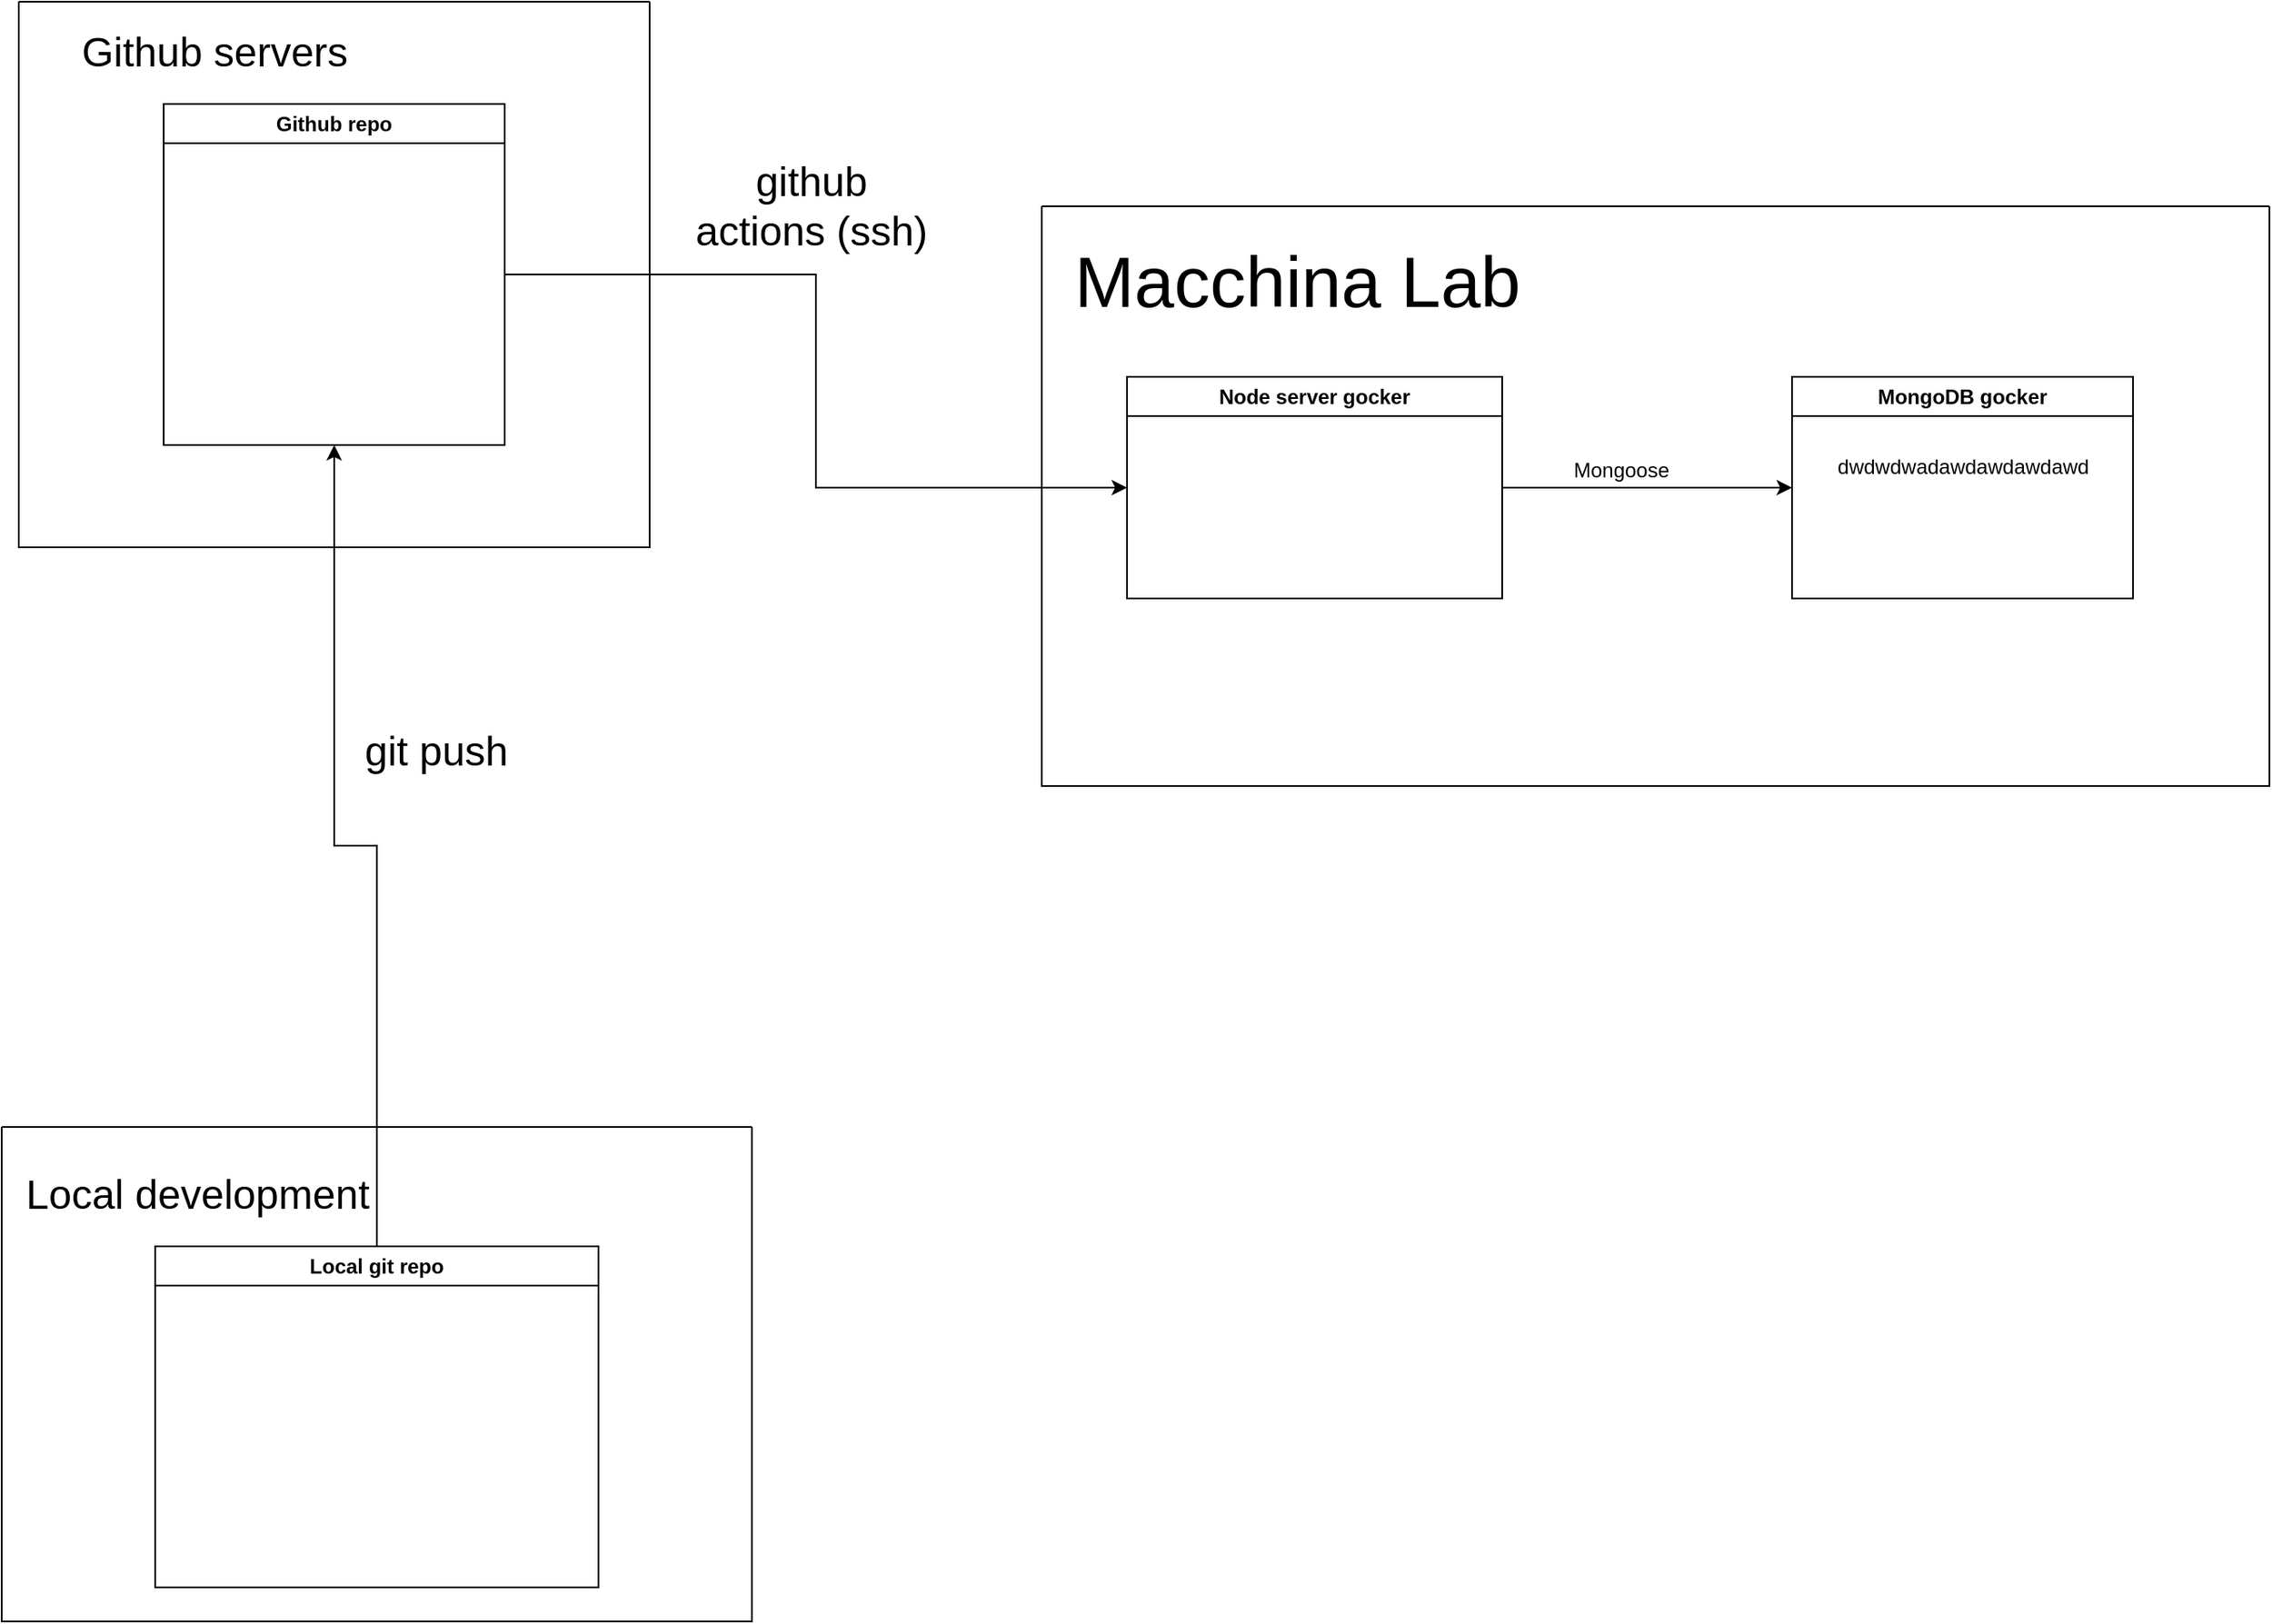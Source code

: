 <mxfile version="24.7.16">
  <diagram id="C5RBs43oDa-KdzZeNtuy" name="Page-1">
    <mxGraphModel dx="2327" dy="757" grid="1" gridSize="10" guides="1" tooltips="1" connect="1" arrows="1" fold="1" page="1" pageScale="1" pageWidth="827" pageHeight="1169" math="0" shadow="0">
      <root>
        <mxCell id="WIyWlLk6GJQsqaUBKTNV-0" />
        <mxCell id="WIyWlLk6GJQsqaUBKTNV-1" parent="WIyWlLk6GJQsqaUBKTNV-0" />
        <mxCell id="JqH5RjJsTUU8XQsT0f6L-1" value="Node server gocker" style="swimlane;whiteSpace=wrap;html=1;startSize=23;" vertex="1" parent="WIyWlLk6GJQsqaUBKTNV-1">
          <mxGeometry x="200" y="240" width="220" height="130" as="geometry" />
        </mxCell>
        <mxCell id="JqH5RjJsTUU8XQsT0f6L-2" value="&lt;div&gt;&lt;br&gt;&lt;/div&gt;" style="text;html=1;align=center;verticalAlign=middle;resizable=0;points=[];autosize=1;strokeColor=none;fillColor=none;" vertex="1" parent="JqH5RjJsTUU8XQsT0f6L-1">
          <mxGeometry x="90" y="45" width="20" height="30" as="geometry" />
        </mxCell>
        <mxCell id="JqH5RjJsTUU8XQsT0f6L-4" value="MongoDB gocker" style="swimlane;whiteSpace=wrap;html=1;startSize=23;" vertex="1" parent="WIyWlLk6GJQsqaUBKTNV-1">
          <mxGeometry x="590" y="240" width="200" height="130" as="geometry" />
        </mxCell>
        <mxCell id="JqH5RjJsTUU8XQsT0f6L-5" value="dwdwdwadawdawdawdawd&lt;div&gt;&lt;br&gt;&lt;/div&gt;" style="text;html=1;align=center;verticalAlign=middle;resizable=0;points=[];autosize=1;strokeColor=none;fillColor=none;" vertex="1" parent="JqH5RjJsTUU8XQsT0f6L-4">
          <mxGeometry x="15" y="40" width="170" height="40" as="geometry" />
        </mxCell>
        <mxCell id="JqH5RjJsTUU8XQsT0f6L-6" value="" style="endArrow=classic;html=1;rounded=0;exitX=1;exitY=0.5;exitDx=0;exitDy=0;entryX=0;entryY=0.5;entryDx=0;entryDy=0;" edge="1" parent="WIyWlLk6GJQsqaUBKTNV-1" source="JqH5RjJsTUU8XQsT0f6L-1" target="JqH5RjJsTUU8XQsT0f6L-4">
          <mxGeometry width="50" height="50" relative="1" as="geometry">
            <mxPoint x="480" y="320" as="sourcePoint" />
            <mxPoint x="530" y="270" as="targetPoint" />
          </mxGeometry>
        </mxCell>
        <mxCell id="JqH5RjJsTUU8XQsT0f6L-7" value="Mongoose" style="text;html=1;align=center;verticalAlign=middle;whiteSpace=wrap;rounded=0;" vertex="1" parent="WIyWlLk6GJQsqaUBKTNV-1">
          <mxGeometry x="460" y="280" width="60" height="30" as="geometry" />
        </mxCell>
        <mxCell id="JqH5RjJsTUU8XQsT0f6L-10" value="" style="swimlane;startSize=0;" vertex="1" parent="WIyWlLk6GJQsqaUBKTNV-1">
          <mxGeometry x="150" y="140" width="720" height="340" as="geometry" />
        </mxCell>
        <mxCell id="JqH5RjJsTUU8XQsT0f6L-11" value="&lt;font style=&quot;font-size: 42px;&quot;&gt;Macchina Lab&lt;/font&gt;" style="text;html=1;align=center;verticalAlign=middle;whiteSpace=wrap;rounded=0;" vertex="1" parent="JqH5RjJsTUU8XQsT0f6L-10">
          <mxGeometry x="5" y="20" width="290" height="50" as="geometry" />
        </mxCell>
        <mxCell id="JqH5RjJsTUU8XQsT0f6L-12" value="" style="swimlane;startSize=0;" vertex="1" parent="WIyWlLk6GJQsqaUBKTNV-1">
          <mxGeometry x="-450" y="20" width="370" height="320" as="geometry" />
        </mxCell>
        <mxCell id="JqH5RjJsTUU8XQsT0f6L-8" value="Github repo" style="swimlane;whiteSpace=wrap;html=1;startSize=23;" vertex="1" parent="JqH5RjJsTUU8XQsT0f6L-12">
          <mxGeometry x="85" y="60" width="200" height="200" as="geometry" />
        </mxCell>
        <mxCell id="JqH5RjJsTUU8XQsT0f6L-14" value="&lt;font style=&quot;font-size: 24px;&quot;&gt;Github servers&lt;/font&gt;" style="text;html=1;align=center;verticalAlign=middle;whiteSpace=wrap;rounded=0;" vertex="1" parent="JqH5RjJsTUU8XQsT0f6L-12">
          <mxGeometry x="20" y="10" width="190" height="40" as="geometry" />
        </mxCell>
        <mxCell id="JqH5RjJsTUU8XQsT0f6L-15" value="" style="swimlane;startSize=0;" vertex="1" parent="WIyWlLk6GJQsqaUBKTNV-1">
          <mxGeometry x="-460" y="680" width="440" height="290" as="geometry" />
        </mxCell>
        <mxCell id="JqH5RjJsTUU8XQsT0f6L-16" value="&lt;font style=&quot;font-size: 24px;&quot;&gt;Local development&lt;/font&gt;" style="text;html=1;align=center;verticalAlign=middle;whiteSpace=wrap;rounded=0;" vertex="1" parent="JqH5RjJsTUU8XQsT0f6L-15">
          <mxGeometry x="10" y="20" width="210" height="40" as="geometry" />
        </mxCell>
        <mxCell id="JqH5RjJsTUU8XQsT0f6L-17" value="Local git repo" style="swimlane;whiteSpace=wrap;html=1;" vertex="1" parent="JqH5RjJsTUU8XQsT0f6L-15">
          <mxGeometry x="90" y="70" width="260" height="200" as="geometry" />
        </mxCell>
        <mxCell id="JqH5RjJsTUU8XQsT0f6L-19" style="edgeStyle=orthogonalEdgeStyle;rounded=0;orthogonalLoop=1;jettySize=auto;html=1;exitX=0.5;exitY=0;exitDx=0;exitDy=0;entryX=0.5;entryY=1;entryDx=0;entryDy=0;" edge="1" parent="WIyWlLk6GJQsqaUBKTNV-1" source="JqH5RjJsTUU8XQsT0f6L-17" target="JqH5RjJsTUU8XQsT0f6L-8">
          <mxGeometry relative="1" as="geometry" />
        </mxCell>
        <mxCell id="JqH5RjJsTUU8XQsT0f6L-20" value="&lt;font style=&quot;font-size: 24px;&quot;&gt;git push&lt;/font&gt;" style="text;html=1;align=center;verticalAlign=middle;whiteSpace=wrap;rounded=0;" vertex="1" parent="WIyWlLk6GJQsqaUBKTNV-1">
          <mxGeometry x="-250" y="440" width="90" height="40" as="geometry" />
        </mxCell>
        <mxCell id="JqH5RjJsTUU8XQsT0f6L-21" style="edgeStyle=orthogonalEdgeStyle;rounded=0;orthogonalLoop=1;jettySize=auto;html=1;exitX=1;exitY=0.5;exitDx=0;exitDy=0;entryX=0;entryY=0.5;entryDx=0;entryDy=0;" edge="1" parent="WIyWlLk6GJQsqaUBKTNV-1" source="JqH5RjJsTUU8XQsT0f6L-8" target="JqH5RjJsTUU8XQsT0f6L-1">
          <mxGeometry relative="1" as="geometry" />
        </mxCell>
        <mxCell id="JqH5RjJsTUU8XQsT0f6L-22" value="&lt;font style=&quot;font-size: 24px;&quot;&gt;github actions (ssh)&lt;/font&gt;" style="text;html=1;align=center;verticalAlign=middle;whiteSpace=wrap;rounded=0;" vertex="1" parent="WIyWlLk6GJQsqaUBKTNV-1">
          <mxGeometry x="-60" y="120" width="150" height="40" as="geometry" />
        </mxCell>
      </root>
    </mxGraphModel>
  </diagram>
</mxfile>

